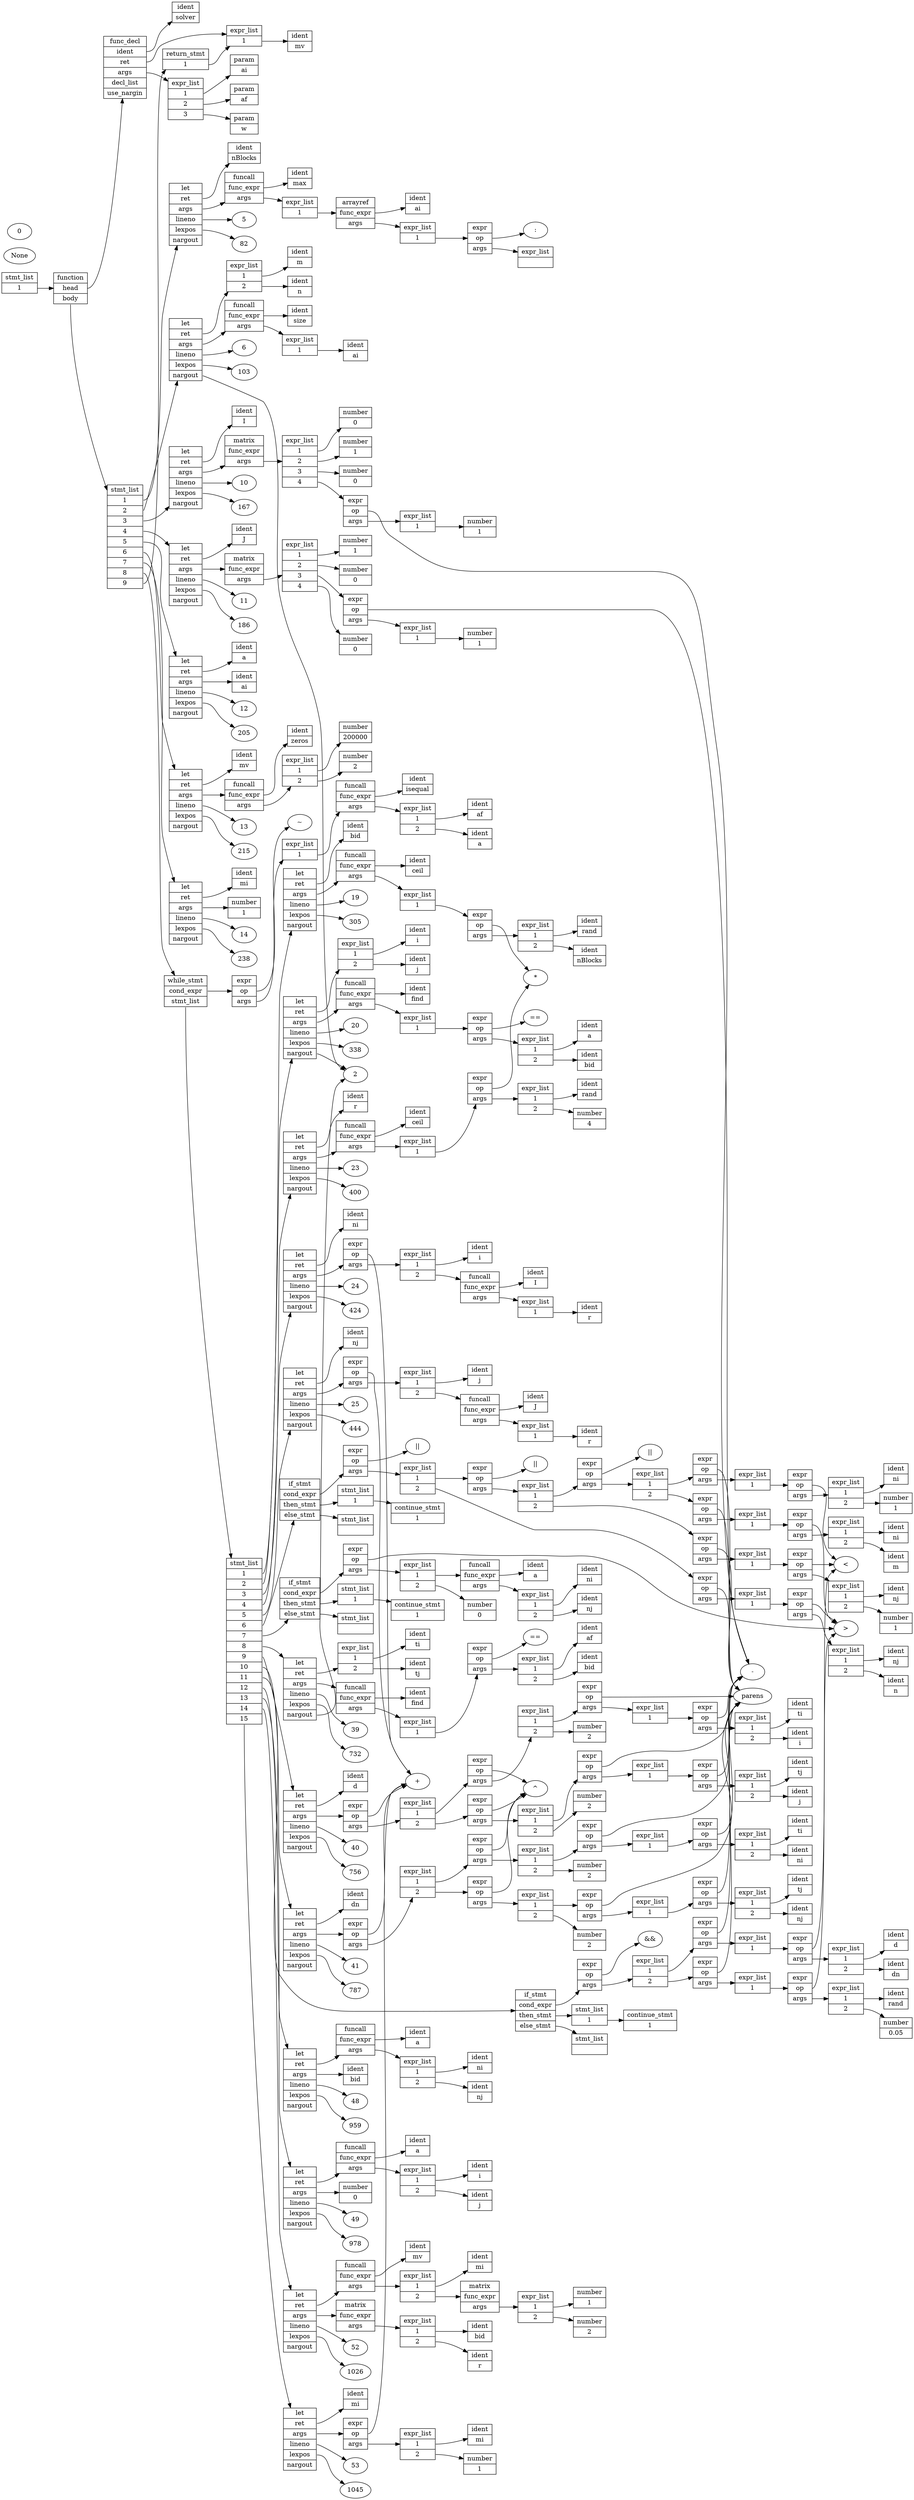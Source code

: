 strict digraph g {
                graph [rankdir="LR"];
                node [shape=record];
             "159261292" [label="<f0> ident|<f1> solver"]
"159261244" [label="<f0> ident|<f1> mv"]
"159243556" [label = "<f0> expr_list|<f1> 1"]
"159243556":f1 -> "159261244";
"159261388" [label="<f0> param|<f1> ai"]
"159261436" [label="<f0> param|<f1> af"]
"159261484" [label="<f0> param|<f1> w"]
"159243596" [label = "<f0> expr_list|<f1> 1|<f2> 2|<f3> 3"]
"159243596":f1 -> "159261388";
"159243596":f2 -> "159261436";
"159243596":f3 -> "159261484";
"159261532" [label = "<f0> func_decl|<f1> ident|<f2> ret|<f3> args|<f4> decl_list|<f5> use_nargin"]
"159261532":f1 -> "159261292";
"159261532":f2 -> "159243556";
"159261532":f3 -> "159243596";
"136906184" [label="None",shape=ellipse]
"157467372" [label="0",shape=ellipse]
"159261580" [label="<f0> ident|<f1> nBlocks"]
"159261628" [label="<f0> ident|<f1> max"]
"159261676" [label="<f0> ident|<f1> ai"]
"159243676" [label = "<f0> expr_list|"]
"159243716" [label = "<f0> expr|<f1> op|<f2> args"]
"3074958928" [label=":",shape=ellipse]
"159243716":f1 -> "3074958928";
"159243716":f2 -> "159243676";
"159243756" [label = "<f0> expr_list|<f1> 1"]
"159243756":f1 -> "159243716";
"159243796" [label = "<f0> arrayref|<f1> func_expr|<f2> args"]
"159243796":f1 -> "159261676";
"159243796":f2 -> "159243756";
"159243836" [label = "<f0> expr_list|<f1> 1"]
"159243836":f1 -> "159243796";
"159243876" [label = "<f0> funcall|<f1> func_expr|<f2> args"]
"159243876":f1 -> "159261628";
"159243876":f2 -> "159243836";
"159261724" [label = "<f0> let|<f1> ret|<f2> args|<f3> lineno|<f4> lexpos|<f5> nargout"]
"159261724":f1 -> "159261580";
"159261724":f2 -> "159243876";
"157467312" [label="5",shape=ellipse]
"159261724":f3 -> "157467312";
"157468364" [label="82",shape=ellipse]
"159261724":f4 -> "157468364";
"157467372" [label="0",shape=ellipse]
"159261772" [label="<f0> ident|<f1> m"]
"159261820" [label="<f0> ident|<f1> n"]
"159243996" [label = "<f0> expr_list|<f1> 1|<f2> 2"]
"159243996":f1 -> "159261772";
"159243996":f2 -> "159261820";
"159261868" [label="<f0> ident|<f1> size"]
"159261916" [label="<f0> ident|<f1> ai"]
"159243916" [label = "<f0> expr_list|<f1> 1"]
"159243916":f1 -> "159261916";
"159244036" [label = "<f0> funcall|<f1> func_expr|<f2> args"]
"159244036":f1 -> "159261868";
"159244036":f2 -> "159243916";
"159261964" [label = "<f0> let|<f1> ret|<f2> args|<f3> lineno|<f4> lexpos|<f5> nargout"]
"159261964":f1 -> "159243996";
"159261964":f2 -> "159244036";
"157467300" [label="6",shape=ellipse]
"159261964":f3 -> "157467300";
"157468112" [label="103",shape=ellipse]
"159261964":f4 -> "157468112";
"157467348" [label="2",shape=ellipse]
"159261964":f5 -> "157467348";
"159262012" [label="<f0> ident|<f1> I"]
"159243956" [label="<f0> number|<f1> 0"]
"159244116" [label="<f0> number|<f1> 1"]
"159244156" [label="<f0> number|<f1> 0"]
"159244196" [label="<f0> number|<f1> 1"]
"159244236" [label = "<f0> expr_list|<f1> 1"]
"159244236":f1 -> "159244196";
"159240596" [label = "<f0> expr|<f1> op|<f2> args"]
"3074904192" [label="-",shape=ellipse]
"159240596":f1 -> "3074904192";
"159240596":f2 -> "159244236";
"159277100" [label = "<f0> expr_list|<f1> 1|<f2> 2|<f3> 3|<f4> 4"]
"159277100":f1 -> "159243956";
"159277100":f2 -> "159244116";
"159277100":f3 -> "159244156";
"159277100":f4 -> "159240596";
"159277700" [label = "<f0> matrix|<f1> func_expr|<f2> args"]
"136906184" [label="None",shape=ellipse]
"159277700":f2 -> "159277100";
"159262108" [label = "<f0> let|<f1> ret|<f2> args|<f3> lineno|<f4> lexpos|<f5> nargout"]
"159262108":f1 -> "159262012";
"159262108":f2 -> "159277700";
"157467252" [label="10",shape=ellipse]
"159262108":f3 -> "157467252";
"157469320" [label="167",shape=ellipse]
"159262108":f4 -> "157469320";
"157467372" [label="0",shape=ellipse]
"159262156" [label="<f0> ident|<f1> J"]
"159244076" [label="<f0> number|<f1> 1"]
"159277180" [label="<f0> number|<f1> 0"]
"159277220" [label="<f0> number|<f1> 1"]
"159277260" [label = "<f0> expr_list|<f1> 1"]
"159277260":f1 -> "159277220";
"159277300" [label = "<f0> expr|<f1> op|<f2> args"]
"3074904192" [label="-",shape=ellipse]
"159277300":f1 -> "3074904192";
"159277300":f2 -> "159277260";
"159277340" [label="<f0> number|<f1> 0"]
"159278900" [label = "<f0> expr_list|<f1> 1|<f2> 2|<f3> 3|<f4> 4"]
"159278900":f1 -> "159244076";
"159278900":f2 -> "159277180";
"159278900":f3 -> "159277300";
"159278900":f4 -> "159277340";
"159278860" [label = "<f0> matrix|<f1> func_expr|<f2> args"]
"136906184" [label="None",shape=ellipse]
"159278860":f2 -> "159278900";
"159262204" [label = "<f0> let|<f1> ret|<f2> args|<f3> lineno|<f4> lexpos|<f5> nargout"]
"159262204":f1 -> "159262156";
"159262204":f2 -> "159278860";
"157467240" [label="11",shape=ellipse]
"159262204":f3 -> "157467240";
"157469092" [label="186",shape=ellipse]
"159262204":f4 -> "157469092";
"157467372" [label="0",shape=ellipse]
"159262252" [label="<f0> ident|<f1> a"]
"159262300" [label="<f0> ident|<f1> ai"]
"159262348" [label = "<f0> let|<f1> ret|<f2> args|<f3> lineno|<f4> lexpos|<f5> nargout"]
"159262348":f1 -> "159262252";
"159262348":f2 -> "159262300";
"157467228" [label="12",shape=ellipse]
"159262348":f3 -> "157467228";
"157468864" [label="205",shape=ellipse]
"159262348":f4 -> "157468864";
"157467372" [label="0",shape=ellipse]
"159262396" [label="<f0> ident|<f1> mv"]
"159262444" [label="<f0> ident|<f1> zeros"]
"159277140" [label="<f0> number|<f1> 200000"]
"159278980" [label="<f0> number|<f1> 2"]
"159278940" [label = "<f0> expr_list|<f1> 1|<f2> 2"]
"159278940":f1 -> "159277140";
"159278940":f2 -> "159278980";
"159279020" [label = "<f0> funcall|<f1> func_expr|<f2> args"]
"159279020":f1 -> "159262444";
"159279020":f2 -> "159278940";
"159262492" [label = "<f0> let|<f1> ret|<f2> args|<f3> lineno|<f4> lexpos|<f5> nargout"]
"159262492":f1 -> "159262396";
"159262492":f2 -> "159279020";
"157467216" [label="13",shape=ellipse]
"159262492":f3 -> "157467216";
"157468744" [label="215",shape=ellipse]
"159262492":f4 -> "157468744";
"157467372" [label="0",shape=ellipse]
"159262540" [label="<f0> ident|<f1> mi"]
"159279060" [label="<f0> number|<f1> 1"]
"159262588" [label = "<f0> let|<f1> ret|<f2> args|<f3> lineno|<f4> lexpos|<f5> nargout"]
"159262588":f1 -> "159262540";
"159262588":f2 -> "159279060";
"157467204" [label="14",shape=ellipse]
"159262588":f3 -> "157467204";
"157468468" [label="238",shape=ellipse]
"159262588":f4 -> "157468468";
"157467372" [label="0",shape=ellipse]
"159262636" [label="<f0> ident|<f1> isequal"]
"159262684" [label="<f0> ident|<f1> af"]
"159262732" [label="<f0> ident|<f1> a"]
"159279100" [label = "<f0> expr_list|<f1> 1|<f2> 2"]
"159279100":f1 -> "159262684";
"159279100":f2 -> "159262732";
"159279140" [label = "<f0> funcall|<f1> func_expr|<f2> args"]
"159279140":f1 -> "159262636";
"159279140":f2 -> "159279100";
"159279180" [label = "<f0> expr_list|<f1> 1"]
"159279180":f1 -> "159279140";
"159279220" [label = "<f0> expr|<f1> op|<f2> args"]
"3074961280" [label="~",shape=ellipse]
"159279220":f1 -> "3074961280";
"159279220":f2 -> "159279180";
"159262780" [label="<f0> ident|<f1> bid"]
"159262828" [label="<f0> ident|<f1> ceil"]
"159262876" [label="<f0> ident|<f1> rand"]
"159262924" [label="<f0> ident|<f1> nBlocks"]
"159279300" [label = "<f0> expr_list|<f1> 1|<f2> 2"]
"159279300":f1 -> "159262876";
"159279300":f2 -> "159262924";
"159279340" [label = "<f0> expr|<f1> op|<f2> args"]
"3074904864" [label="*",shape=ellipse]
"159279340":f1 -> "3074904864";
"159279340":f2 -> "159279300";
"159279380" [label = "<f0> expr_list|<f1> 1"]
"159279380":f1 -> "159279340";
"159279420" [label = "<f0> funcall|<f1> func_expr|<f2> args"]
"159279420":f1 -> "159262828";
"159279420":f2 -> "159279380";
"159262972" [label = "<f0> let|<f1> ret|<f2> args|<f3> lineno|<f4> lexpos|<f5> nargout"]
"159262972":f1 -> "159262780";
"159262972":f2 -> "159279420";
"157467144" [label="19",shape=ellipse]
"159262972":f3 -> "157467144";
"159411064" [label="305",shape=ellipse]
"159262972":f4 -> "159411064";
"157467372" [label="0",shape=ellipse]
"159263020" [label="<f0> ident|<f1> i"]
"159263068" [label="<f0> ident|<f1> j"]
"159279540" [label = "<f0> expr_list|<f1> 1|<f2> 2"]
"159279540":f1 -> "159263020";
"159279540":f2 -> "159263068";
"159263116" [label="<f0> ident|<f1> find"]
"159263164" [label="<f0> ident|<f1> a"]
"159263212" [label="<f0> ident|<f1> bid"]
"159279460" [label = "<f0> expr_list|<f1> 1|<f2> 2"]
"159279460":f1 -> "159263164";
"159279460":f2 -> "159263212";
"159279580" [label = "<f0> expr|<f1> op|<f2> args"]
"159237928" [label="==",shape=ellipse]
"159279580":f1 -> "159237928";
"159279580":f2 -> "159279460";
"159279620" [label = "<f0> expr_list|<f1> 1"]
"159279620":f1 -> "159279580";
"159279660" [label = "<f0> funcall|<f1> func_expr|<f2> args"]
"159279660":f1 -> "159263116";
"159279660":f2 -> "159279620";
"159263260" [label = "<f0> let|<f1> ret|<f2> args|<f3> lineno|<f4> lexpos|<f5> nargout"]
"159263260":f1 -> "159279540";
"159263260":f2 -> "159279660";
"157467132" [label="20",shape=ellipse]
"159263260":f3 -> "157467132";
"157651188" [label="338",shape=ellipse]
"159263260":f4 -> "157651188";
"157467348" [label="2",shape=ellipse]
"159263260":f5 -> "157467348";
"159263308" [label="<f0> ident|<f1> r"]
"159263356" [label="<f0> ident|<f1> ceil"]
"159263404" [label="<f0> ident|<f1> rand"]
"159279500" [label="<f0> number|<f1> 4"]
"159279700" [label = "<f0> expr_list|<f1> 1|<f2> 2"]
"159279700":f1 -> "159263404";
"159279700":f2 -> "159279500";
"159279740" [label = "<f0> expr|<f1> op|<f2> args"]
"3074904864" [label="*",shape=ellipse]
"159279740":f1 -> "3074904864";
"159279740":f2 -> "159279700";
"159279780" [label = "<f0> expr_list|<f1> 1"]
"159279780":f1 -> "159279740";
"159279820" [label = "<f0> funcall|<f1> func_expr|<f2> args"]
"159279820":f1 -> "159263356";
"159279820":f2 -> "159279780";
"159263452" [label = "<f0> let|<f1> ret|<f2> args|<f3> lineno|<f4> lexpos|<f5> nargout"]
"159263452":f1 -> "159263308";
"159263452":f2 -> "159279820";
"157467096" [label="23",shape=ellipse]
"159263452":f3 -> "157467096";
"159411100" [label="400",shape=ellipse]
"159263452":f4 -> "159411100";
"157467372" [label="0",shape=ellipse]
"159263500" [label="<f0> ident|<f1> ni"]
"159263548" [label="<f0> ident|<f1> i"]
"159263596" [label="<f0> ident|<f1> I"]
"159263644" [label="<f0> ident|<f1> r"]
"159279860" [label = "<f0> expr_list|<f1> 1"]
"159279860":f1 -> "159263644";
"159279900" [label = "<f0> funcall|<f1> func_expr|<f2> args"]
"159279900":f1 -> "159263596";
"159279900":f2 -> "159279860";
"159279940" [label = "<f0> expr_list|<f1> 1|<f2> 2"]
"159279940":f1 -> "159263548";
"159279940":f2 -> "159279900";
"159279980" [label = "<f0> expr|<f1> op|<f2> args"]
"3074906688" [label="+",shape=ellipse]
"159279980":f1 -> "3074906688";
"159279980":f2 -> "159279940";
"159263692" [label = "<f0> let|<f1> ret|<f2> args|<f3> lineno|<f4> lexpos|<f5> nargout"]
"159263692":f1 -> "159263500";
"159263692":f2 -> "159279980";
"157467084" [label="24",shape=ellipse]
"159263692":f3 -> "157467084";
"157650996" [label="424",shape=ellipse]
"159263692":f4 -> "157650996";
"157467372" [label="0",shape=ellipse]
"159263740" [label="<f0> ident|<f1> nj"]
"159263788" [label="<f0> ident|<f1> j"]
"159263836" [label="<f0> ident|<f1> J"]
"159263884" [label="<f0> ident|<f1> r"]
"159280020" [label = "<f0> expr_list|<f1> 1"]
"159280020":f1 -> "159263884";
"159280060" [label = "<f0> funcall|<f1> func_expr|<f2> args"]
"159280060":f1 -> "159263836";
"159280060":f2 -> "159280020";
"159280100" [label = "<f0> expr_list|<f1> 1|<f2> 2"]
"159280100":f1 -> "159263788";
"159280100":f2 -> "159280060";
"159280140" [label = "<f0> expr|<f1> op|<f2> args"]
"3074906688" [label="+",shape=ellipse]
"159280140":f1 -> "3074906688";
"159280140":f2 -> "159280100";
"159263932" [label = "<f0> let|<f1> ret|<f2> args|<f3> lineno|<f4> lexpos|<f5> nargout"]
"159263932":f1 -> "159263740";
"159263932":f2 -> "159280140";
"157467072" [label="25",shape=ellipse]
"159263932":f3 -> "157467072";
"157650912" [label="444",shape=ellipse]
"159263932":f4 -> "157650912";
"157467372" [label="0",shape=ellipse]
"159263980" [label="<f0> ident|<f1> ni"]
"159280180" [label="<f0> number|<f1> 1"]
"159280220" [label = "<f0> expr_list|<f1> 1|<f2> 2"]
"159280220":f1 -> "159263980";
"159280220":f2 -> "159280180";
"159280260" [label = "<f0> expr|<f1> op|<f2> args"]
"3074737168" [label="<",shape=ellipse]
"159280260":f1 -> "3074737168";
"159280260":f2 -> "159280220";
"159280300" [label = "<f0> expr_list|<f1> 1"]
"159280300":f1 -> "159280260";
"159280340" [label = "<f0> expr|<f1> op|<f2> args"]
"3074578240" [label="parens",shape=ellipse]
"159280340":f1 -> "3074578240";
"159280340":f2 -> "159280300";
"159264028" [label="<f0> ident|<f1> ni"]
"159264076" [label="<f0> ident|<f1> m"]
"159280380" [label = "<f0> expr_list|<f1> 1|<f2> 2"]
"159280380":f1 -> "159264028";
"159280380":f2 -> "159264076";
"159280420" [label = "<f0> expr|<f1> op|<f2> args"]
"3074737192" [label=">",shape=ellipse]
"159280420":f1 -> "3074737192";
"159280420":f2 -> "159280380";
"159280460" [label = "<f0> expr_list|<f1> 1"]
"159280460":f1 -> "159280420";
"159280500" [label = "<f0> expr|<f1> op|<f2> args"]
"3074578240" [label="parens",shape=ellipse]
"159280500":f1 -> "3074578240";
"159280500":f2 -> "159280460";
"159280540" [label = "<f0> expr_list|<f1> 1|<f2> 2"]
"159280540":f1 -> "159280340";
"159280540":f2 -> "159280500";
"159280580" [label = "<f0> expr|<f1> op|<f2> args"]
"159237712" [label="||",shape=ellipse]
"159280580":f1 -> "159237712";
"159280580":f2 -> "159280540";
"159264124" [label="<f0> ident|<f1> nj"]
"159280620" [label="<f0> number|<f1> 1"]
"159280660" [label = "<f0> expr_list|<f1> 1|<f2> 2"]
"159280660":f1 -> "159264124";
"159280660":f2 -> "159280620";
"159280700" [label = "<f0> expr|<f1> op|<f2> args"]
"3074737168" [label="<",shape=ellipse]
"159280700":f1 -> "3074737168";
"159280700":f2 -> "159280660";
"159280740" [label = "<f0> expr_list|<f1> 1"]
"159280740":f1 -> "159280700";
"159280780" [label = "<f0> expr|<f1> op|<f2> args"]
"3074578240" [label="parens",shape=ellipse]
"159280780":f1 -> "3074578240";
"159280780":f2 -> "159280740";
"159280820" [label = "<f0> expr_list|<f1> 1|<f2> 2"]
"159280820":f1 -> "159280580";
"159280820":f2 -> "159280780";
"159280860" [label = "<f0> expr|<f1> op|<f2> args"]
"159237664" [label="||",shape=ellipse]
"159280860":f1 -> "159237664";
"159280860":f2 -> "159280820";
"159264172" [label="<f0> ident|<f1> nj"]
"159264220" [label="<f0> ident|<f1> n"]
"159280900" [label = "<f0> expr_list|<f1> 1|<f2> 2"]
"159280900":f1 -> "159264172";
"159280900":f2 -> "159264220";
"159280940" [label = "<f0> expr|<f1> op|<f2> args"]
"3074737192" [label=">",shape=ellipse]
"159280940":f1 -> "3074737192";
"159280940":f2 -> "159280900";
"159280980" [label = "<f0> expr_list|<f1> 1"]
"159280980":f1 -> "159280940";
"159281020" [label = "<f0> expr|<f1> op|<f2> args"]
"3074578240" [label="parens",shape=ellipse]
"159281020":f1 -> "3074578240";
"159281020":f2 -> "159280980";
"159281060" [label = "<f0> expr_list|<f1> 1|<f2> 2"]
"159281060":f1 -> "159280860";
"159281060":f2 -> "159281020";
"159281100" [label = "<f0> expr|<f1> op|<f2> args"]
"159237832" [label="||",shape=ellipse]
"159281100":f1 -> "159237832";
"159281100":f2 -> "159281060";
"159281196" [label = "<f0> continue_stmt|<f1> 1"]
"136906184" [label="None",shape=ellipse]
"159281236" [label = "<f0> stmt_list|<f1> 1"]
"159281236":f1 -> "159281196";
"159281276" [label = "<f0> stmt_list|"]
"159281316" [label = "<f0> if_stmt|<f1> cond_expr|<f2> then_stmt|<f3> else_stmt"]
"159281316":f1 -> "159281100";
"159281316":f2 -> "159281236";
"159281316":f3 -> "159281276";
"159264268" [label="<f0> ident|<f1> a"]
"159264316" [label="<f0> ident|<f1> ni"]
"159264364" [label="<f0> ident|<f1> nj"]
"159281356" [label = "<f0> expr_list|<f1> 1|<f2> 2"]
"159281356":f1 -> "159264316";
"159281356":f2 -> "159264364";
"159281396" [label = "<f0> funcall|<f1> func_expr|<f2> args"]
"159281396":f1 -> "159264268";
"159281396":f2 -> "159281356";
"159281436" [label="<f0> number|<f1> 0"]
"159281476" [label = "<f0> expr_list|<f1> 1|<f2> 2"]
"159281476":f1 -> "159281396";
"159281476":f2 -> "159281436";
"159281516" [label = "<f0> expr|<f1> op|<f2> args"]
"3074737192" [label=">",shape=ellipse]
"159281516":f1 -> "3074737192";
"159281516":f2 -> "159281476";
"159281556" [label = "<f0> continue_stmt|<f1> 1"]
"136906184" [label="None",shape=ellipse]
"159281596" [label = "<f0> stmt_list|<f1> 1"]
"159281596":f1 -> "159281556";
"159281636" [label = "<f0> stmt_list|"]
"159281676" [label = "<f0> if_stmt|<f1> cond_expr|<f2> then_stmt|<f3> else_stmt"]
"159281676":f1 -> "159281516";
"159281676":f2 -> "159281596";
"159281676":f3 -> "159281636";
"159264412" [label="<f0> ident|<f1> ti"]
"159264460" [label="<f0> ident|<f1> tj"]
"159281796" [label = "<f0> expr_list|<f1> 1|<f2> 2"]
"159281796":f1 -> "159264412";
"159281796":f2 -> "159264460";
"159264508" [label="<f0> ident|<f1> find"]
"159264556" [label="<f0> ident|<f1> af"]
"159264604" [label="<f0> ident|<f1> bid"]
"159281716" [label = "<f0> expr_list|<f1> 1|<f2> 2"]
"159281716":f1 -> "159264556";
"159281716":f2 -> "159264604";
"159281836" [label = "<f0> expr|<f1> op|<f2> args"]
"159238120" [label="==",shape=ellipse]
"159281836":f1 -> "159238120";
"159281836":f2 -> "159281716";
"159281876" [label = "<f0> expr_list|<f1> 1"]
"159281876":f1 -> "159281836";
"159281916" [label = "<f0> funcall|<f1> func_expr|<f2> args"]
"159281916":f1 -> "159264508";
"159281916":f2 -> "159281876";
"159264652" [label = "<f0> let|<f1> ret|<f2> args|<f3> lineno|<f4> lexpos|<f5> nargout"]
"159264652":f1 -> "159281796";
"159264652":f2 -> "159281916";
"157466904" [label="39",shape=ellipse]
"159264652":f3 -> "157466904";
"159411592" [label="732",shape=ellipse]
"159264652":f4 -> "159411592";
"157467348" [label="2",shape=ellipse]
"159264652":f5 -> "157467348";
"159264700" [label="<f0> ident|<f1> d"]
"159682604" [label="<f0> ident|<f1> ti"]
"159682652" [label="<f0> ident|<f1> i"]
"159281756" [label = "<f0> expr_list|<f1> 1|<f2> 2"]
"159281756":f1 -> "159682604";
"159281756":f2 -> "159682652";
"159281956" [label = "<f0> expr|<f1> op|<f2> args"]
"3074904192" [label="-",shape=ellipse]
"159281956":f1 -> "3074904192";
"159281956":f2 -> "159281756";
"159281996" [label = "<f0> expr_list|<f1> 1"]
"159281996":f1 -> "159281956";
"159282036" [label = "<f0> expr|<f1> op|<f2> args"]
"3074578240" [label="parens",shape=ellipse]
"159282036":f1 -> "3074578240";
"159282036":f2 -> "159281996";
"159282076" [label="<f0> number|<f1> 2"]
"159282116" [label = "<f0> expr_list|<f1> 1|<f2> 2"]
"159282116":f1 -> "159282036";
"159282116":f2 -> "159282076";
"159282156" [label = "<f0> expr|<f1> op|<f2> args"]
"3074906616" [label="^",shape=ellipse]
"159282156":f1 -> "3074906616";
"159282156":f2 -> "159282116";
"159682700" [label="<f0> ident|<f1> tj"]
"159682748" [label="<f0> ident|<f1> j"]
"159282196" [label = "<f0> expr_list|<f1> 1|<f2> 2"]
"159282196":f1 -> "159682700";
"159282196":f2 -> "159682748";
"159282236" [label = "<f0> expr|<f1> op|<f2> args"]
"3074904192" [label="-",shape=ellipse]
"159282236":f1 -> "3074904192";
"159282236":f2 -> "159282196";
"159282276" [label = "<f0> expr_list|<f1> 1"]
"159282276":f1 -> "159282236";
"159282316" [label = "<f0> expr|<f1> op|<f2> args"]
"3074578240" [label="parens",shape=ellipse]
"159282316":f1 -> "3074578240";
"159282316":f2 -> "159282276";
"159282356" [label="<f0> number|<f1> 2"]
"159282396" [label = "<f0> expr_list|<f1> 1|<f2> 2"]
"159282396":f1 -> "159282316";
"159282396":f2 -> "159282356";
"159282436" [label = "<f0> expr|<f1> op|<f2> args"]
"3074906616" [label="^",shape=ellipse]
"159282436":f1 -> "3074906616";
"159282436":f2 -> "159282396";
"159282476" [label = "<f0> expr_list|<f1> 1|<f2> 2"]
"159282476":f1 -> "159282156";
"159282476":f2 -> "159282436";
"159282516" [label = "<f0> expr|<f1> op|<f2> args"]
"3074906688" [label="+",shape=ellipse]
"159282516":f1 -> "3074906688";
"159282516":f2 -> "159282476";
"159682796" [label = "<f0> let|<f1> ret|<f2> args|<f3> lineno|<f4> lexpos|<f5> nargout"]
"159682796":f1 -> "159264700";
"159682796":f2 -> "159282516";
"157466892" [label="40",shape=ellipse]
"159682796":f3 -> "157466892";
"159411532" [label="756",shape=ellipse]
"159682796":f4 -> "159411532";
"157467372" [label="0",shape=ellipse]
"159682844" [label="<f0> ident|<f1> dn"]
"159682892" [label="<f0> ident|<f1> ti"]
"159682940" [label="<f0> ident|<f1> ni"]
"159282556" [label = "<f0> expr_list|<f1> 1|<f2> 2"]
"159282556":f1 -> "159682892";
"159282556":f2 -> "159682940";
"159282596" [label = "<f0> expr|<f1> op|<f2> args"]
"3074904192" [label="-",shape=ellipse]
"159282596":f1 -> "3074904192";
"159282596":f2 -> "159282556";
"159282636" [label = "<f0> expr_list|<f1> 1"]
"159282636":f1 -> "159282596";
"159282676" [label = "<f0> expr|<f1> op|<f2> args"]
"3074578240" [label="parens",shape=ellipse]
"159282676":f1 -> "3074578240";
"159282676":f2 -> "159282636";
"159282716" [label="<f0> number|<f1> 2"]
"159282756" [label = "<f0> expr_list|<f1> 1|<f2> 2"]
"159282756":f1 -> "159282676";
"159282756":f2 -> "159282716";
"159282796" [label = "<f0> expr|<f1> op|<f2> args"]
"3074906616" [label="^",shape=ellipse]
"159282796":f1 -> "3074906616";
"159282796":f2 -> "159282756";
"159682988" [label="<f0> ident|<f1> tj"]
"159683036" [label="<f0> ident|<f1> nj"]
"159282836" [label = "<f0> expr_list|<f1> 1|<f2> 2"]
"159282836":f1 -> "159682988";
"159282836":f2 -> "159683036";
"159282876" [label = "<f0> expr|<f1> op|<f2> args"]
"3074904192" [label="-",shape=ellipse]
"159282876":f1 -> "3074904192";
"159282876":f2 -> "159282836";
"159282916" [label = "<f0> expr_list|<f1> 1"]
"159282916":f1 -> "159282876";
"159282956" [label = "<f0> expr|<f1> op|<f2> args"]
"3074578240" [label="parens",shape=ellipse]
"159282956":f1 -> "3074578240";
"159282956":f2 -> "159282916";
"159282996" [label="<f0> number|<f1> 2"]
"159283036" [label = "<f0> expr_list|<f1> 1|<f2> 2"]
"159283036":f1 -> "159282956";
"159283036":f2 -> "159282996";
"159283076" [label = "<f0> expr|<f1> op|<f2> args"]
"3074906616" [label="^",shape=ellipse]
"159283076":f1 -> "3074906616";
"159283076":f2 -> "159283036";
"159283116" [label = "<f0> expr_list|<f1> 1|<f2> 2"]
"159283116":f1 -> "159282796";
"159283116":f2 -> "159283076";
"159283156" [label = "<f0> expr|<f1> op|<f2> args"]
"3074906688" [label="+",shape=ellipse]
"159283156":f1 -> "3074906688";
"159283156":f2 -> "159283116";
"159683084" [label = "<f0> let|<f1> ret|<f2> args|<f3> lineno|<f4> lexpos|<f5> nargout"]
"159683084":f1 -> "159682844";
"159683084":f2 -> "159283156";
"157466880" [label="41",shape=ellipse]
"159683084":f3 -> "157466880";
"159411544" [label="787",shape=ellipse]
"159683084":f4 -> "159411544";
"157467372" [label="0",shape=ellipse]
"159683132" [label="<f0> ident|<f1> d"]
"159683180" [label="<f0> ident|<f1> dn"]
"159283196" [label = "<f0> expr_list|<f1> 1|<f2> 2"]
"159283196":f1 -> "159683132";
"159283196":f2 -> "159683180";
"159283236" [label = "<f0> expr|<f1> op|<f2> args"]
"3074737168" [label="<",shape=ellipse]
"159283236":f1 -> "3074737168";
"159283236":f2 -> "159283196";
"159283276" [label = "<f0> expr_list|<f1> 1"]
"159283276":f1 -> "159283236";
"159283316" [label = "<f0> expr|<f1> op|<f2> args"]
"3074578240" [label="parens",shape=ellipse]
"159283316":f1 -> "3074578240";
"159283316":f2 -> "159283276";
"159683228" [label="<f0> ident|<f1> rand"]
"159283356" [label="<f0> number|<f1> 0.05"]
"159283396" [label = "<f0> expr_list|<f1> 1|<f2> 2"]
"159283396":f1 -> "159683228";
"159283396":f2 -> "159283356";
"159283436" [label = "<f0> expr|<f1> op|<f2> args"]
"3074737192" [label=">",shape=ellipse]
"159283436":f1 -> "3074737192";
"159283436":f2 -> "159283396";
"159283476" [label = "<f0> expr_list|<f1> 1"]
"159283476":f1 -> "159283436";
"159283516" [label = "<f0> expr|<f1> op|<f2> args"]
"3074578240" [label="parens",shape=ellipse]
"159283516":f1 -> "3074578240";
"159283516":f2 -> "159283476";
"159283556" [label = "<f0> expr_list|<f1> 1|<f2> 2"]
"159283556":f1 -> "159283316";
"159283556":f2 -> "159283516";
"159283596" [label = "<f0> expr|<f1> op|<f2> args"]
"159238408" [label="&&",shape=ellipse]
"159283596":f1 -> "159238408";
"159283596":f2 -> "159283556";
"159283636" [label = "<f0> continue_stmt|<f1> 1"]
"136906184" [label="None",shape=ellipse]
"159283676" [label = "<f0> stmt_list|<f1> 1"]
"159283676":f1 -> "159283636";
"159283716" [label = "<f0> stmt_list|"]
"159283756" [label = "<f0> if_stmt|<f1> cond_expr|<f2> then_stmt|<f3> else_stmt"]
"159283756":f1 -> "159283596";
"159283756":f2 -> "159283676";
"159283756":f3 -> "159283716";
"159683276" [label="<f0> ident|<f1> a"]
"159683324" [label="<f0> ident|<f1> ni"]
"159683372" [label="<f0> ident|<f1> nj"]
"159283796" [label = "<f0> expr_list|<f1> 1|<f2> 2"]
"159283796":f1 -> "159683324";
"159283796":f2 -> "159683372";
"159283836" [label = "<f0> funcall|<f1> func_expr|<f2> args"]
"159283836":f1 -> "159683276";
"159283836":f2 -> "159283796";
"159683420" [label="<f0> ident|<f1> bid"]
"159683468" [label = "<f0> let|<f1> ret|<f2> args|<f3> lineno|<f4> lexpos|<f5> nargout"]
"159683468":f1 -> "159283836";
"159683468":f2 -> "159683420";
"157466796" [label="48",shape=ellipse]
"159683468":f3 -> "157466796";
"159411484" [label="959",shape=ellipse]
"159683468":f4 -> "159411484";
"157467372" [label="0",shape=ellipse]
"159683516" [label="<f0> ident|<f1> a"]
"159683564" [label="<f0> ident|<f1> i"]
"159683612" [label="<f0> ident|<f1> j"]
"159283876" [label = "<f0> expr_list|<f1> 1|<f2> 2"]
"159283876":f1 -> "159683564";
"159283876":f2 -> "159683612";
"159283916" [label = "<f0> funcall|<f1> func_expr|<f2> args"]
"159283916":f1 -> "159683516";
"159283916":f2 -> "159283876";
"159283956" [label="<f0> number|<f1> 0"]
"159683660" [label = "<f0> let|<f1> ret|<f2> args|<f3> lineno|<f4> lexpos|<f5> nargout"]
"159683660":f1 -> "159283916";
"159683660":f2 -> "159283956";
"157466784" [label="49",shape=ellipse]
"159683660":f3 -> "157466784";
"159411196" [label="978",shape=ellipse]
"159683660":f4 -> "159411196";
"157467372" [label="0",shape=ellipse]
"159683708" [label="<f0> ident|<f1> mv"]
"159683756" [label="<f0> ident|<f1> mi"]
"159284036" [label="<f0> number|<f1> 1"]
"159284116" [label="<f0> number|<f1> 2"]
"159284196" [label = "<f0> expr_list|<f1> 1|<f2> 2"]
"159284196":f1 -> "159284036";
"159284196":f2 -> "159284116";
"159284156" [label = "<f0> matrix|<f1> func_expr|<f2> args"]
"136906184" [label="None",shape=ellipse]
"159284156":f2 -> "159284196";
"159283996" [label = "<f0> expr_list|<f1> 1|<f2> 2"]
"159283996":f1 -> "159683756";
"159283996":f2 -> "159284156";
"159284076" [label = "<f0> funcall|<f1> func_expr|<f2> args"]
"159284076":f1 -> "159683708";
"159284076":f2 -> "159283996";
"159683804" [label="<f0> ident|<f1> bid"]
"159683852" [label="<f0> ident|<f1> r"]
"159284316" [label = "<f0> expr_list|<f1> 1|<f2> 2"]
"159284316":f1 -> "159683804";
"159284316":f2 -> "159683852";
"159284276" [label = "<f0> matrix|<f1> func_expr|<f2> args"]
"136906184" [label="None",shape=ellipse]
"159284276":f2 -> "159284316";
"159683900" [label = "<f0> let|<f1> ret|<f2> args|<f3> lineno|<f4> lexpos|<f5> nargout"]
"159683900":f1 -> "159284076";
"159683900":f2 -> "159284276";
"157466748" [label="52",shape=ellipse]
"159683900":f3 -> "157466748";
"159411256" [label="1026",shape=ellipse]
"159683900":f4 -> "159411256";
"157467372" [label="0",shape=ellipse]
"159683948" [label="<f0> ident|<f1> mi"]
"159683996" [label="<f0> ident|<f1> mi"]
"159284236" [label="<f0> number|<f1> 1"]
"159284356" [label = "<f0> expr_list|<f1> 1|<f2> 2"]
"159284356":f1 -> "159683996";
"159284356":f2 -> "159284236";
"159284396" [label = "<f0> expr|<f1> op|<f2> args"]
"3074906688" [label="+",shape=ellipse]
"159284396":f1 -> "3074906688";
"159284396":f2 -> "159284356";
"159684044" [label = "<f0> let|<f1> ret|<f2> args|<f3> lineno|<f4> lexpos|<f5> nargout"]
"159684044":f1 -> "159683948";
"159684044":f2 -> "159284396";
"157466736" [label="53",shape=ellipse]
"159684044":f3 -> "157466736";
"159410908" [label="1045",shape=ellipse]
"159684044":f4 -> "159410908";
"157467372" [label="0",shape=ellipse]
"159279260" [label = "<f0> stmt_list|<f1> 1|<f2> 2|<f3> 3|<f4> 4|<f5> 5|<f6> 6|<f7> 7|<f8> 8|<f9> 9|<f10> 10|<f11> 11|<f12> 12|<f13> 13|<f14> 14|<f15> 15"]
"159279260":f1 -> "159262972";
"159279260":f2 -> "159263260";
"159279260":f3 -> "159263452";
"159279260":f4 -> "159263692";
"159279260":f5 -> "159263932";
"159279260":f6 -> "159281316";
"159279260":f7 -> "159281676";
"159279260":f8 -> "159264652";
"159279260":f9 -> "159682796";
"159279260":f10 -> "159683084";
"159279260":f11 -> "159283756";
"159279260":f12 -> "159683468";
"159279260":f13 -> "159683660";
"159279260":f14 -> "159683900";
"159279260":f15 -> "159684044";
"159284436" [label = "<f0> while_stmt|<f1> cond_expr|<f2> stmt_list"]
"159284436":f1 -> "159279220";
"159284436":f2 -> "159279260";
"159261244" [label="<f0> ident|<f1> mv"]
"159243556" [label = "<f0> expr_list|<f1> 1"]
"159243556":f1 -> "159261244";
"159284476" [label = "<f0> return_stmt|<f1> 1"]
"159284476":f1 -> "159243556";
"159243636" [label = "<f0> stmt_list|<f1> 1|<f2> 2|<f3> 3|<f4> 4|<f5> 5|<f6> 6|<f7> 7|<f8> 8|<f9> 9"]
"159243636":f1 -> "159261724";
"159243636":f2 -> "159261964";
"159243636":f3 -> "159262108";
"159243636":f4 -> "159262204";
"159243636":f5 -> "159262348";
"159243636":f6 -> "159262492";
"159243636":f7 -> "159262588";
"159243636":f8 -> "159284436";
"159243636":f9 -> "159284476";
"159284516" [label = "<f0> function|<f1> head|<f2> body"]
"159284516":f1 -> "159261532";
"159284516":f2 -> "159243636";
"159243516" [label = "<f0> stmt_list|<f1> 1"]
"159243516":f1 -> "159284516";
}
